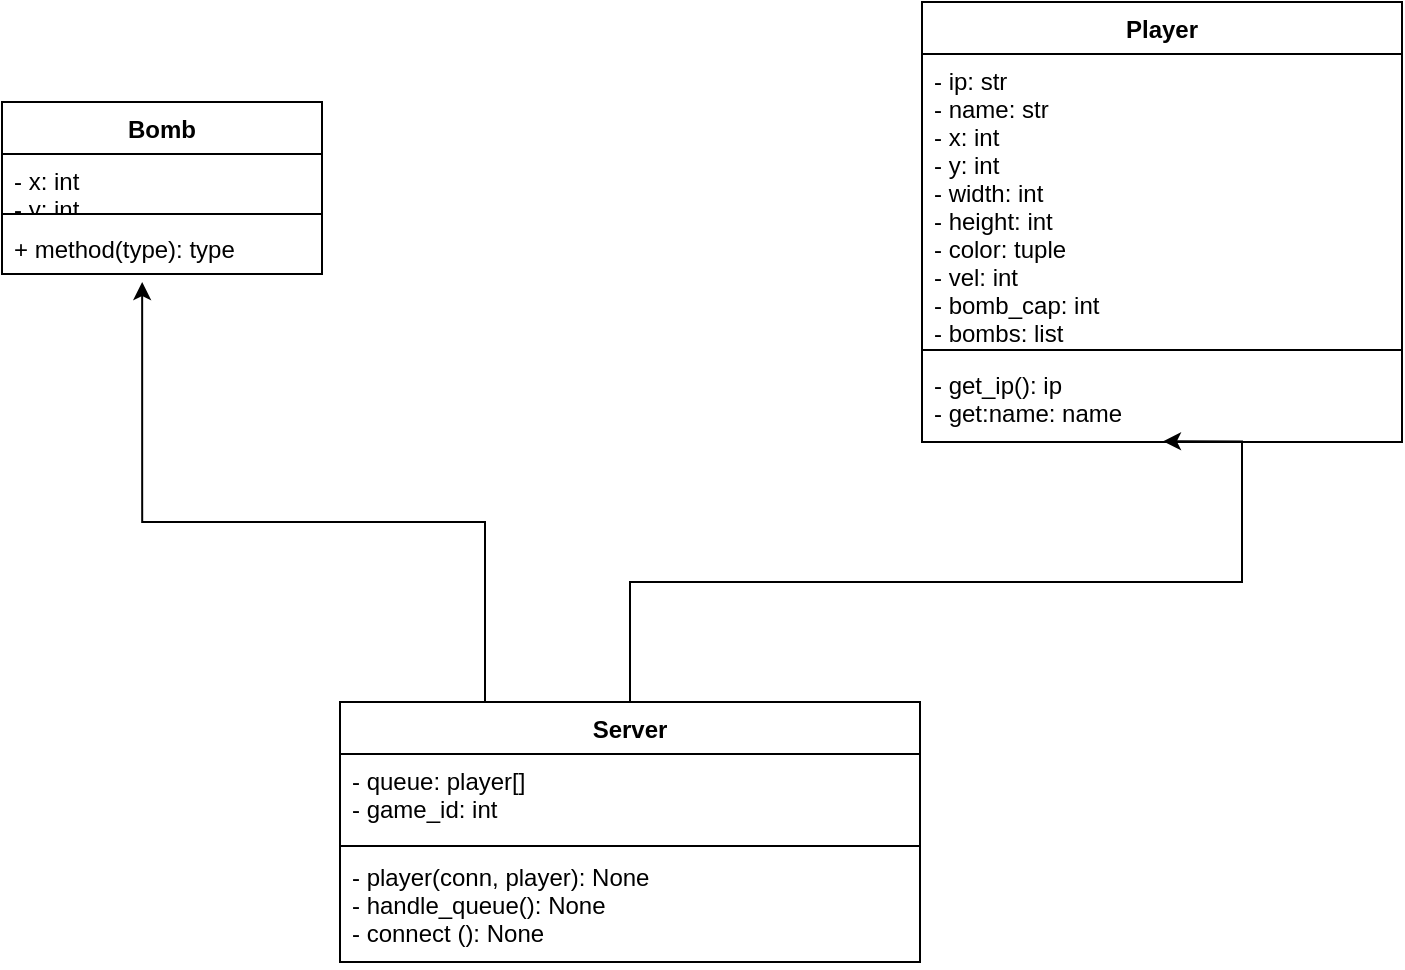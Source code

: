 <mxfile version="14.2.7" type="github">
  <diagram id="Wmp_nvGAifpqo0GNtrIs" name="Page-1">
    <mxGraphModel dx="1422" dy="1967" grid="1" gridSize="10" guides="1" tooltips="1" connect="1" arrows="1" fold="1" page="1" pageScale="1" pageWidth="827" pageHeight="1169" math="0" shadow="0">
      <root>
        <mxCell id="0" />
        <mxCell id="1" parent="0" />
        <mxCell id="6msiCI85SDnWUIfsM1__-15" style="edgeStyle=orthogonalEdgeStyle;rounded=0;orthogonalLoop=1;jettySize=auto;html=1;exitX=0.5;exitY=0;exitDx=0;exitDy=0;entryX=0.502;entryY=0.992;entryDx=0;entryDy=0;entryPerimeter=0;" edge="1" parent="1" source="6msiCI85SDnWUIfsM1__-5" target="6msiCI85SDnWUIfsM1__-19">
          <mxGeometry relative="1" as="geometry">
            <mxPoint x="721" y="59" as="targetPoint" />
            <Array as="points">
              <mxPoint x="414" y="90" />
              <mxPoint x="720" y="90" />
            </Array>
          </mxGeometry>
        </mxCell>
        <mxCell id="6msiCI85SDnWUIfsM1__-24" style="edgeStyle=orthogonalEdgeStyle;rounded=0;orthogonalLoop=1;jettySize=auto;html=1;exitX=0.25;exitY=0;exitDx=0;exitDy=0;entryX=0.438;entryY=1.154;entryDx=0;entryDy=0;entryPerimeter=0;" edge="1" parent="1" source="6msiCI85SDnWUIfsM1__-5" target="6msiCI85SDnWUIfsM1__-23">
          <mxGeometry relative="1" as="geometry">
            <Array as="points">
              <mxPoint x="342" y="60" />
              <mxPoint x="170" y="60" />
            </Array>
          </mxGeometry>
        </mxCell>
        <mxCell id="6msiCI85SDnWUIfsM1__-5" value="Server" style="swimlane;fontStyle=1;align=center;verticalAlign=top;childLayout=stackLayout;horizontal=1;startSize=26;horizontalStack=0;resizeParent=1;resizeParentMax=0;resizeLast=0;collapsible=1;marginBottom=0;" vertex="1" parent="1">
          <mxGeometry x="269" y="150" width="290" height="130" as="geometry" />
        </mxCell>
        <mxCell id="6msiCI85SDnWUIfsM1__-6" value="- queue: player[]&#xa;- game_id: int" style="text;strokeColor=none;fillColor=none;align=left;verticalAlign=top;spacingLeft=4;spacingRight=4;overflow=hidden;rotatable=0;points=[[0,0.5],[1,0.5]];portConstraint=eastwest;" vertex="1" parent="6msiCI85SDnWUIfsM1__-5">
          <mxGeometry y="26" width="290" height="44" as="geometry" />
        </mxCell>
        <mxCell id="6msiCI85SDnWUIfsM1__-7" value="" style="line;strokeWidth=1;fillColor=none;align=left;verticalAlign=middle;spacingTop=-1;spacingLeft=3;spacingRight=3;rotatable=0;labelPosition=right;points=[];portConstraint=eastwest;" vertex="1" parent="6msiCI85SDnWUIfsM1__-5">
          <mxGeometry y="70" width="290" height="4" as="geometry" />
        </mxCell>
        <mxCell id="6msiCI85SDnWUIfsM1__-8" value="- player(conn, player): None&#xa;- handle_queue(): None&#xa;- connect (): None&#xa;" style="text;strokeColor=none;fillColor=none;align=left;verticalAlign=top;spacingLeft=4;spacingRight=4;overflow=hidden;rotatable=0;points=[[0,0.5],[1,0.5]];portConstraint=eastwest;" vertex="1" parent="6msiCI85SDnWUIfsM1__-5">
          <mxGeometry y="74" width="290" height="56" as="geometry" />
        </mxCell>
        <mxCell id="6msiCI85SDnWUIfsM1__-9" style="edgeStyle=orthogonalEdgeStyle;rounded=0;orthogonalLoop=1;jettySize=auto;html=1;exitX=1;exitY=0.5;exitDx=0;exitDy=0;" edge="1" parent="6msiCI85SDnWUIfsM1__-5" source="6msiCI85SDnWUIfsM1__-6" target="6msiCI85SDnWUIfsM1__-6">
          <mxGeometry relative="1" as="geometry" />
        </mxCell>
        <mxCell id="6msiCI85SDnWUIfsM1__-16" value="Player" style="swimlane;fontStyle=1;align=center;verticalAlign=top;childLayout=stackLayout;horizontal=1;startSize=26;horizontalStack=0;resizeParent=1;resizeParentMax=0;resizeLast=0;collapsible=1;marginBottom=0;" vertex="1" parent="1">
          <mxGeometry x="560" y="-200" width="240" height="220" as="geometry" />
        </mxCell>
        <mxCell id="6msiCI85SDnWUIfsM1__-17" value="- ip: str&#xa;- name: str &#xa;- x: int&#xa;- y: int&#xa;- width: int&#xa;- height: int&#xa;- color: tuple&#xa;- vel: int&#xa;- bomb_cap: int&#xa;- bombs: list&#xa;&#xa;&#xa;" style="text;strokeColor=none;fillColor=none;align=left;verticalAlign=top;spacingLeft=4;spacingRight=4;overflow=hidden;rotatable=0;points=[[0,0.5],[1,0.5]];portConstraint=eastwest;" vertex="1" parent="6msiCI85SDnWUIfsM1__-16">
          <mxGeometry y="26" width="240" height="144" as="geometry" />
        </mxCell>
        <mxCell id="6msiCI85SDnWUIfsM1__-18" value="" style="line;strokeWidth=1;fillColor=none;align=left;verticalAlign=middle;spacingTop=-1;spacingLeft=3;spacingRight=3;rotatable=0;labelPosition=right;points=[];portConstraint=eastwest;" vertex="1" parent="6msiCI85SDnWUIfsM1__-16">
          <mxGeometry y="170" width="240" height="8" as="geometry" />
        </mxCell>
        <mxCell id="6msiCI85SDnWUIfsM1__-19" value="- get_ip(): ip&#xa;- get:name: name" style="text;strokeColor=none;fillColor=none;align=left;verticalAlign=top;spacingLeft=4;spacingRight=4;overflow=hidden;rotatable=0;points=[[0,0.5],[1,0.5]];portConstraint=eastwest;" vertex="1" parent="6msiCI85SDnWUIfsM1__-16">
          <mxGeometry y="178" width="240" height="42" as="geometry" />
        </mxCell>
        <mxCell id="6msiCI85SDnWUIfsM1__-20" value="Bomb" style="swimlane;fontStyle=1;align=center;verticalAlign=top;childLayout=stackLayout;horizontal=1;startSize=26;horizontalStack=0;resizeParent=1;resizeParentMax=0;resizeLast=0;collapsible=1;marginBottom=0;" vertex="1" parent="1">
          <mxGeometry x="100" y="-150" width="160" height="86" as="geometry" />
        </mxCell>
        <mxCell id="6msiCI85SDnWUIfsM1__-21" value="- x: int&#xa;- y: int" style="text;strokeColor=none;fillColor=none;align=left;verticalAlign=top;spacingLeft=4;spacingRight=4;overflow=hidden;rotatable=0;points=[[0,0.5],[1,0.5]];portConstraint=eastwest;" vertex="1" parent="6msiCI85SDnWUIfsM1__-20">
          <mxGeometry y="26" width="160" height="26" as="geometry" />
        </mxCell>
        <mxCell id="6msiCI85SDnWUIfsM1__-22" value="" style="line;strokeWidth=1;fillColor=none;align=left;verticalAlign=middle;spacingTop=-1;spacingLeft=3;spacingRight=3;rotatable=0;labelPosition=right;points=[];portConstraint=eastwest;" vertex="1" parent="6msiCI85SDnWUIfsM1__-20">
          <mxGeometry y="52" width="160" height="8" as="geometry" />
        </mxCell>
        <mxCell id="6msiCI85SDnWUIfsM1__-23" value="+ method(type): type" style="text;strokeColor=none;fillColor=none;align=left;verticalAlign=top;spacingLeft=4;spacingRight=4;overflow=hidden;rotatable=0;points=[[0,0.5],[1,0.5]];portConstraint=eastwest;" vertex="1" parent="6msiCI85SDnWUIfsM1__-20">
          <mxGeometry y="60" width="160" height="26" as="geometry" />
        </mxCell>
      </root>
    </mxGraphModel>
  </diagram>
</mxfile>
